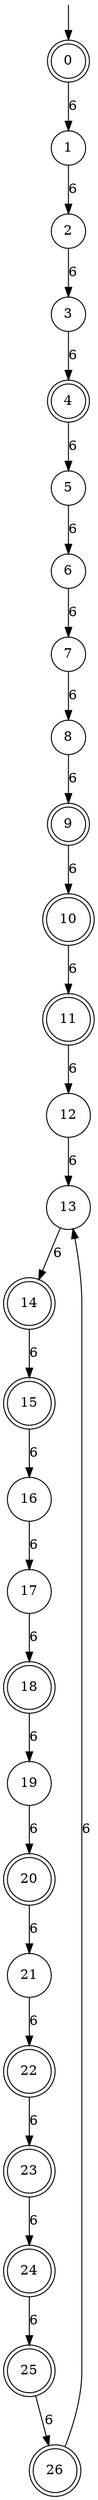digraph g {

	s0 [shape="doublecircle" label="0"];
	s1 [shape="circle" label="1"];
	s2 [shape="circle" label="2"];
	s3 [shape="circle" label="3"];
	s4 [shape="doublecircle" label="4"];
	s5 [shape="circle" label="5"];
	s6 [shape="circle" label="6"];
	s7 [shape="circle" label="7"];
	s8 [shape="circle" label="8"];
	s9 [shape="doublecircle" label="9"];
	s10 [shape="doublecircle" label="10"];
	s11 [shape="doublecircle" label="11"];
	s12 [shape="circle" label="12"];
	s13 [shape="circle" label="13"];
	s14 [shape="doublecircle" label="14"];
	s15 [shape="doublecircle" label="15"];
	s16 [shape="circle" label="16"];
	s17 [shape="circle" label="17"];
	s18 [shape="doublecircle" label="18"];
	s19 [shape="circle" label="19"];
	s20 [shape="doublecircle" label="20"];
	s21 [shape="circle" label="21"];
	s22 [shape="doublecircle" label="22"];
	s23 [shape="doublecircle" label="23"];
	s24 [shape="doublecircle" label="24"];
	s25 [shape="doublecircle" label="25"];
	s26 [shape="doublecircle" label="26"];
	s0 -> s1 [label="6"];
	s1 -> s2 [label="6"];
	s2 -> s3 [label="6"];
	s3 -> s4 [label="6"];
	s4 -> s5 [label="6"];
	s5 -> s6 [label="6"];
	s6 -> s7 [label="6"];
	s7 -> s8 [label="6"];
	s8 -> s9 [label="6"];
	s9 -> s10 [label="6"];
	s10 -> s11 [label="6"];
	s11 -> s12 [label="6"];
	s12 -> s13 [label="6"];
	s13 -> s14 [label="6"];
	s14 -> s15 [label="6"];
	s15 -> s16 [label="6"];
	s16 -> s17 [label="6"];
	s17 -> s18 [label="6"];
	s18 -> s19 [label="6"];
	s19 -> s20 [label="6"];
	s20 -> s21 [label="6"];
	s21 -> s22 [label="6"];
	s22 -> s23 [label="6"];
	s23 -> s24 [label="6"];
	s24 -> s25 [label="6"];
	s25 -> s26 [label="6"];
	s26 -> s13 [label="6"];

__start0 [label="" shape="none" width="0" height="0"];
__start0 -> s0;

}
